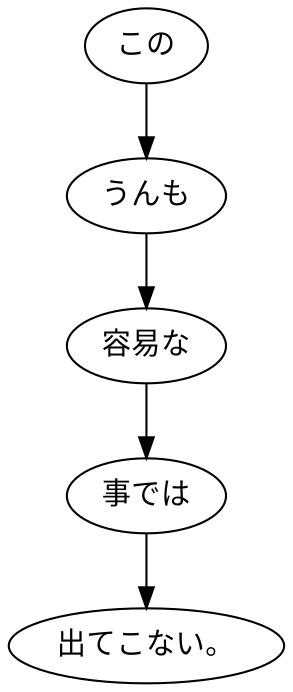 digraph graph6398 {
	node0 [label="この"];
	node1 [label="うんも"];
	node2 [label="容易な"];
	node3 [label="事では"];
	node4 [label="出てこない。"];
	node0 -> node1;
	node1 -> node2;
	node2 -> node3;
	node3 -> node4;
}
